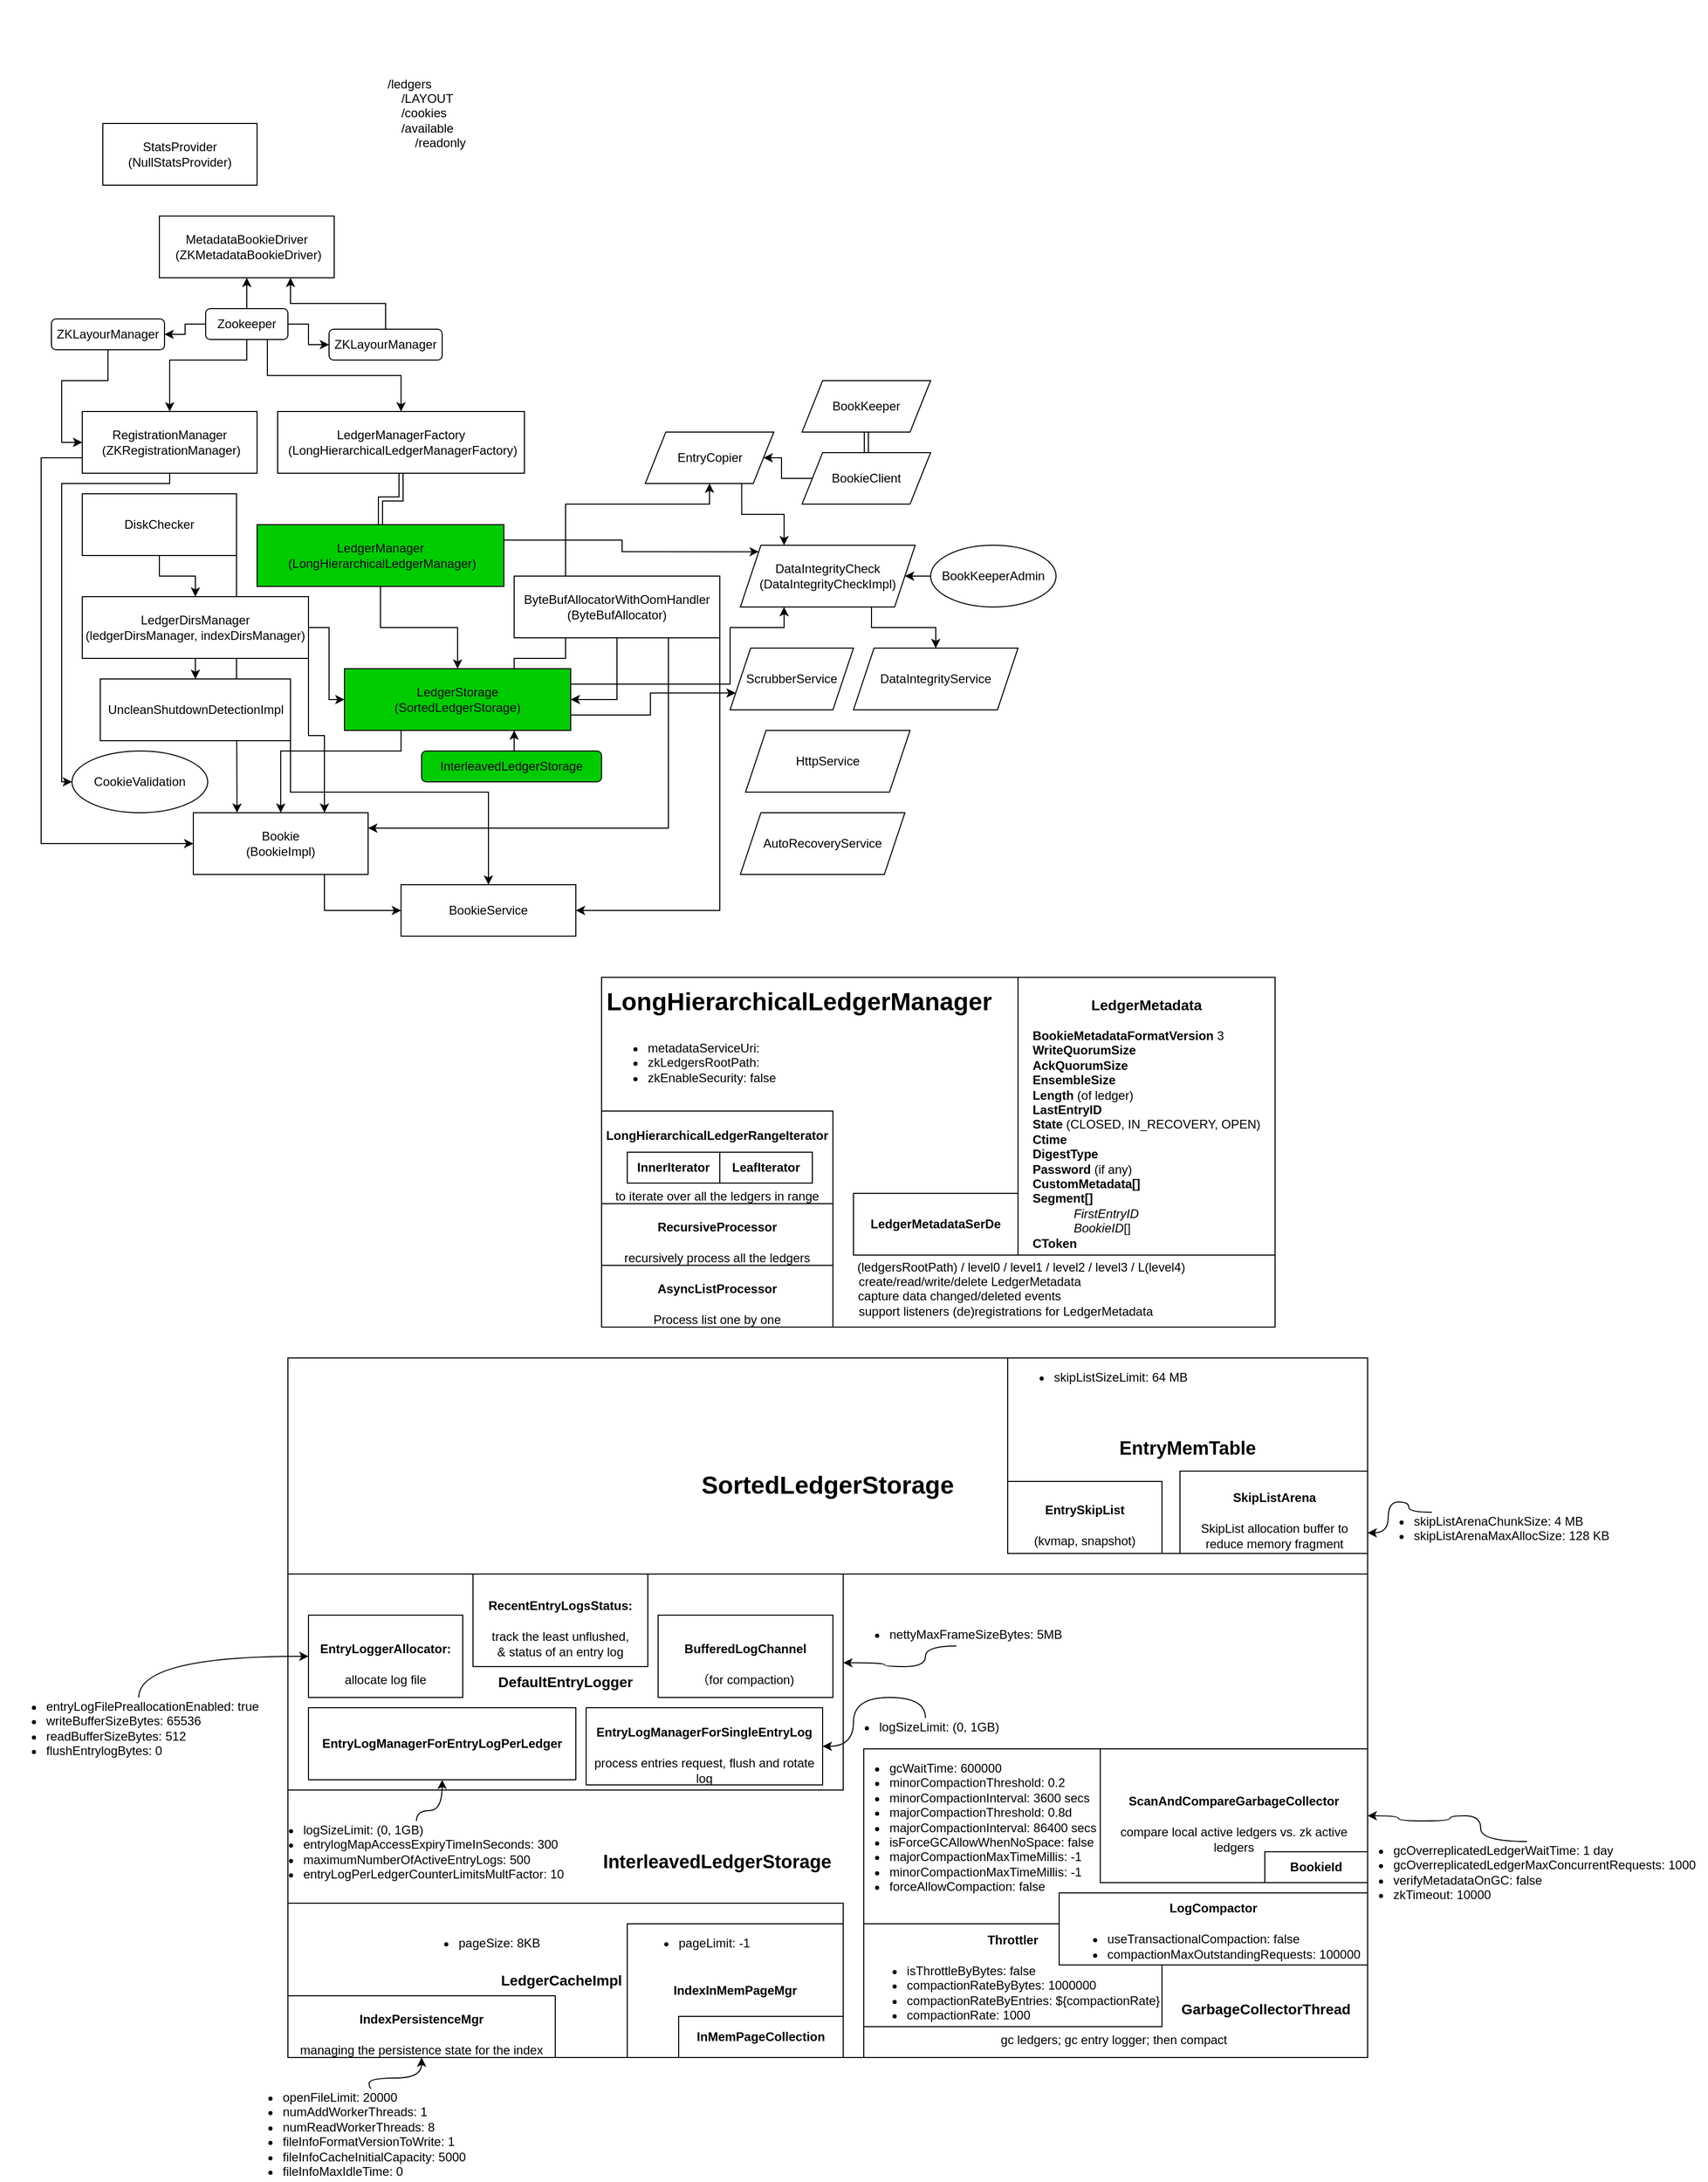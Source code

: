 <mxfile version="21.6.5" type="github">
  <diagram name="Page-1" id="82Kx7SFXTsUjgZJkPYat">
    <mxGraphModel dx="2044" dy="791" grid="1" gridSize="10" guides="1" tooltips="1" connect="1" arrows="1" fold="1" page="1" pageScale="1" pageWidth="850" pageHeight="1100" math="0" shadow="0">
      <root>
        <mxCell id="0" />
        <mxCell id="1" parent="0" />
        <mxCell id="SP-9jFPUUWnKPtcvfwCZ-12" value="&lt;h1&gt;&lt;br&gt;SortedLedgerStorage&lt;span style=&quot;background-color: initial; font-weight: normal;&quot;&gt;&lt;br&gt;&lt;/span&gt;&lt;span style=&quot;background-color: initial; font-weight: normal;&quot;&gt;&lt;br&gt;&lt;/span&gt;&lt;span style=&quot;background-color: initial; font-weight: normal;&quot;&gt;&lt;br&gt;&lt;/span&gt;&lt;span style=&quot;background-color: initial; font-weight: normal;&quot;&gt;&lt;br&gt;&lt;/span&gt;&lt;span style=&quot;background-color: initial; font-weight: normal;&quot;&gt;&lt;br&gt;&lt;/span&gt;&lt;span style=&quot;background-color: initial; font-weight: normal;&quot;&gt;&lt;br&gt;&lt;/span&gt;&lt;span style=&quot;background-color: initial; font-weight: normal;&quot;&gt;&lt;br&gt;&lt;/span&gt;&lt;span style=&quot;background-color: initial; font-weight: normal;&quot;&gt;&lt;br&gt;&lt;/span&gt;&lt;span style=&quot;background-color: initial; font-weight: normal;&quot;&gt;&lt;br&gt;&lt;/span&gt;&lt;span style=&quot;background-color: initial; font-weight: normal;&quot;&gt;&lt;br&gt;&lt;/span&gt;&lt;span style=&quot;background-color: initial; font-weight: normal;&quot;&gt;&lt;br&gt;&lt;/span&gt;&lt;span style=&quot;background-color: initial; font-weight: normal;&quot;&gt;&lt;br&gt;&lt;/span&gt;&lt;span style=&quot;background-color: initial; font-weight: normal;&quot;&gt;&lt;br&gt;&lt;/span&gt;&lt;span style=&quot;background-color: initial; font-weight: normal;&quot;&gt;&lt;br&gt;&lt;/span&gt;&lt;span style=&quot;background-color: initial; font-weight: normal;&quot;&gt;&lt;br&gt;&lt;/span&gt;&lt;span style=&quot;background-color: initial; font-weight: normal;&quot;&gt;&lt;br&gt;&lt;/span&gt;&lt;span style=&quot;background-color: initial; font-weight: normal;&quot;&gt;&amp;nbsp; &amp;nbsp; &amp;nbsp; &amp;nbsp; &amp;nbsp; &amp;nbsp; &amp;nbsp; &amp;nbsp; &amp;nbsp; &amp;nbsp; &amp;nbsp; &amp;nbsp; &amp;nbsp; &amp;nbsp; &amp;nbsp; &amp;nbsp; &amp;nbsp; &amp;nbsp; &amp;nbsp; &amp;nbsp; &amp;nbsp; &amp;nbsp;&lt;/span&gt;&lt;/h1&gt;" style="rounded=0;whiteSpace=wrap;html=1;fillColor=#FFFFFF;" parent="1" vertex="1">
          <mxGeometry x="260" y="1330" width="1050" height="680" as="geometry" />
        </mxCell>
        <mxCell id="SP-9jFPUUWnKPtcvfwCZ-10" value="&lt;h2&gt;EntryMemTable&lt;/h2&gt;&lt;div&gt;&lt;br&gt;&lt;/div&gt;" style="rounded=0;whiteSpace=wrap;html=1;" parent="1" vertex="1">
          <mxGeometry x="960" y="1330" width="350" height="190" as="geometry" />
        </mxCell>
        <mxCell id="SP-9jFPUUWnKPtcvfwCZ-3" value="&lt;h4&gt;&lt;br&gt;&lt;/h4&gt;&lt;h4&gt;&lt;br&gt;&lt;/h4&gt;&lt;div&gt;&lt;br&gt;&lt;/div&gt;&lt;h2&gt;InterleavedLedgerStorage&lt;span style=&quot;background-color: initial; font-weight: normal;&quot;&gt;&amp;nbsp; &amp;nbsp; &amp;nbsp; &amp;nbsp; &amp;nbsp; &amp;nbsp; &amp;nbsp; &amp;nbsp; &amp;nbsp; &amp;nbsp; &amp;nbsp; &amp;nbsp; &amp;nbsp; &amp;nbsp; &amp;nbsp; &amp;nbsp; &amp;nbsp; &amp;nbsp; &amp;nbsp; &amp;nbsp; &amp;nbsp; &amp;nbsp;&lt;/span&gt;&lt;/h2&gt;" style="rounded=0;whiteSpace=wrap;html=1;" parent="1" vertex="1">
          <mxGeometry x="260" y="1540" width="1050" height="470" as="geometry" />
        </mxCell>
        <mxCell id="hu-qMKRF-XqZj4bKmKp9-4" value="&lt;h4&gt;&lt;br&gt;&lt;/h4&gt;&lt;div&gt;&lt;br&gt;&lt;/div&gt;&lt;div&gt;&lt;br&gt;&lt;/div&gt;&lt;div&gt;&lt;br&gt;&lt;/div&gt;&lt;div&gt;&lt;br&gt;&lt;/div&gt;&lt;div&gt;&lt;br&gt;&lt;/div&gt;&lt;div&gt;&lt;br&gt;&lt;/div&gt;&lt;div&gt;&lt;br&gt;&lt;/div&gt;&lt;div&gt;&lt;br&gt;&lt;/div&gt;&lt;div&gt;&lt;br&gt;&lt;/div&gt;&lt;div&gt;&lt;br&gt;&lt;/div&gt;&lt;h3&gt;&amp;nbsp; &amp;nbsp; &amp;nbsp; &amp;nbsp; &amp;nbsp; &amp;nbsp; &amp;nbsp; &amp;nbsp; &amp;nbsp; &amp;nbsp; &amp;nbsp; &amp;nbsp; &amp;nbsp; &amp;nbsp; &amp;nbsp; &amp;nbsp; &amp;nbsp; &amp;nbsp; &amp;nbsp; &amp;nbsp; &amp;nbsp; &amp;nbsp; &amp;nbsp; &amp;nbsp; &amp;nbsp; &amp;nbsp; &amp;nbsp; &amp;nbsp; &amp;nbsp; &amp;nbsp; &amp;nbsp; &amp;nbsp; &amp;nbsp; &amp;nbsp; &amp;nbsp; &amp;nbsp; &amp;nbsp; &amp;nbsp; &amp;nbsp; &amp;nbsp; &amp;nbsp; &amp;nbsp; &amp;nbsp; &amp;nbsp; &amp;nbsp; &amp;nbsp; &amp;nbsp; &amp;nbsp; &amp;nbsp; &amp;nbsp; &amp;nbsp; &amp;nbsp;&amp;nbsp;&lt;/h3&gt;&lt;h3&gt;&amp;nbsp; &amp;nbsp; &amp;nbsp; &amp;nbsp; &amp;nbsp; &amp;nbsp; &amp;nbsp; &amp;nbsp; &amp;nbsp; &amp;nbsp; &amp;nbsp; &amp;nbsp; &amp;nbsp; &amp;nbsp; &amp;nbsp; &amp;nbsp; &amp;nbsp; &amp;nbsp; &amp;nbsp; &amp;nbsp; &amp;nbsp; &amp;nbsp; &amp;nbsp; &amp;nbsp; &amp;nbsp; &amp;nbsp; &amp;nbsp; &amp;nbsp; &amp;nbsp; &amp;nbsp; &amp;nbsp; &amp;nbsp; &amp;nbsp; &amp;nbsp; &amp;nbsp; &amp;nbsp; &amp;nbsp; &amp;nbsp;GarbageCollectorThread&lt;/h3&gt;&lt;div&gt;gc ledgers; gc entry logger; then compact&amp;nbsp;&lt;/div&gt;" style="rounded=0;whiteSpace=wrap;html=1;" parent="1" vertex="1">
          <mxGeometry x="820" y="1710" width="490" height="300" as="geometry" />
        </mxCell>
        <mxCell id="hu-qMKRF-XqZj4bKmKp9-1" value="&lt;h4&gt;ScanAndCompareGarbageCollector&lt;/h4&gt;&lt;div&gt;compare local active ledgers vs. zk active ledgers&lt;/div&gt;" style="rounded=0;whiteSpace=wrap;html=1;" parent="1" vertex="1">
          <mxGeometry x="1050" y="1710" width="260" height="130" as="geometry" />
        </mxCell>
        <mxCell id="z9ph_xznk2FThED17DT3-7" value="&lt;h3&gt;DefaultEntryLogger&lt;/h3&gt;" style="rounded=0;whiteSpace=wrap;html=1;" parent="1" vertex="1">
          <mxGeometry x="260" y="1540" width="540" height="210" as="geometry" />
        </mxCell>
        <mxCell id="iu4JL6hjBt67AG2MAdG2-46" style="edgeStyle=orthogonalEdgeStyle;rounded=0;orthogonalLoop=1;jettySize=auto;html=1;exitX=0.75;exitY=1;exitDx=0;exitDy=0;entryX=0.25;entryY=0;entryDx=0;entryDy=0;" parent="1" source="iu4JL6hjBt67AG2MAdG2-36" target="iu4JL6hjBt67AG2MAdG2-43" edge="1">
          <mxGeometry relative="1" as="geometry" />
        </mxCell>
        <mxCell id="iu4JL6hjBt67AG2MAdG2-45" style="edgeStyle=orthogonalEdgeStyle;rounded=0;orthogonalLoop=1;jettySize=auto;html=1;exitX=1;exitY=0.25;exitDx=0;exitDy=0;entryX=0.25;entryY=1;entryDx=0;entryDy=0;" parent="1" source="iu4JL6hjBt67AG2MAdG2-2" target="iu4JL6hjBt67AG2MAdG2-43" edge="1">
          <mxGeometry relative="1" as="geometry">
            <Array as="points">
              <mxPoint x="690" y="675" />
              <mxPoint x="690" y="620" />
              <mxPoint x="743" y="620" />
            </Array>
          </mxGeometry>
        </mxCell>
        <mxCell id="iu4JL6hjBt67AG2MAdG2-37" style="edgeStyle=orthogonalEdgeStyle;rounded=0;orthogonalLoop=1;jettySize=auto;html=1;exitX=0.75;exitY=0;exitDx=0;exitDy=0;entryX=0.5;entryY=1;entryDx=0;entryDy=0;" parent="1" source="iu4JL6hjBt67AG2MAdG2-2" target="iu4JL6hjBt67AG2MAdG2-36" edge="1">
          <mxGeometry relative="1" as="geometry">
            <Array as="points">
              <mxPoint x="480" y="650" />
              <mxPoint x="530" y="650" />
              <mxPoint x="530" y="500" />
              <mxPoint x="670" y="500" />
            </Array>
          </mxGeometry>
        </mxCell>
        <mxCell id="CwB2cmDh5bo-2nJxtTwJ-1" value="StatsProvider (NullStatsProvider)" style="rounded=0;whiteSpace=wrap;html=1;" parent="1" vertex="1">
          <mxGeometry x="80" y="130" width="150" height="60" as="geometry" />
        </mxCell>
        <mxCell id="CwB2cmDh5bo-2nJxtTwJ-2" value="MetadataBookieDriver&lt;br&gt;&amp;nbsp;(ZKMetadataBookieDriver&lt;span style=&quot;background-color: initial;&quot;&gt;)&lt;/span&gt;" style="rounded=0;whiteSpace=wrap;html=1;" parent="1" vertex="1">
          <mxGeometry x="135" y="220" width="170" height="60" as="geometry" />
        </mxCell>
        <mxCell id="ft-VFnhlPFLqep18iLet-1" style="edgeStyle=orthogonalEdgeStyle;rounded=0;orthogonalLoop=1;jettySize=auto;html=1;exitX=0.5;exitY=0;exitDx=0;exitDy=0;" parent="1" source="CwB2cmDh5bo-2nJxtTwJ-4" target="CwB2cmDh5bo-2nJxtTwJ-2" edge="1">
          <mxGeometry relative="1" as="geometry" />
        </mxCell>
        <mxCell id="ft-VFnhlPFLqep18iLet-2" style="edgeStyle=orthogonalEdgeStyle;rounded=0;orthogonalLoop=1;jettySize=auto;html=1;exitX=0;exitY=0.5;exitDx=0;exitDy=0;entryX=1;entryY=0.5;entryDx=0;entryDy=0;" parent="1" source="CwB2cmDh5bo-2nJxtTwJ-4" target="CwB2cmDh5bo-2nJxtTwJ-9" edge="1">
          <mxGeometry relative="1" as="geometry" />
        </mxCell>
        <mxCell id="ft-VFnhlPFLqep18iLet-3" style="edgeStyle=orthogonalEdgeStyle;rounded=0;orthogonalLoop=1;jettySize=auto;html=1;exitX=0.5;exitY=1;exitDx=0;exitDy=0;entryX=0.5;entryY=0;entryDx=0;entryDy=0;" parent="1" source="CwB2cmDh5bo-2nJxtTwJ-4" target="CwB2cmDh5bo-2nJxtTwJ-7" edge="1">
          <mxGeometry relative="1" as="geometry">
            <Array as="points">
              <mxPoint x="220" y="360" />
            </Array>
          </mxGeometry>
        </mxCell>
        <mxCell id="ft-VFnhlPFLqep18iLet-4" style="edgeStyle=orthogonalEdgeStyle;rounded=0;orthogonalLoop=1;jettySize=auto;html=1;exitX=1;exitY=0.5;exitDx=0;exitDy=0;entryX=0;entryY=0.5;entryDx=0;entryDy=0;" parent="1" source="CwB2cmDh5bo-2nJxtTwJ-4" target="CwB2cmDh5bo-2nJxtTwJ-5" edge="1">
          <mxGeometry relative="1" as="geometry" />
        </mxCell>
        <mxCell id="ft-VFnhlPFLqep18iLet-7" style="edgeStyle=orthogonalEdgeStyle;rounded=0;orthogonalLoop=1;jettySize=auto;html=1;exitX=0.75;exitY=1;exitDx=0;exitDy=0;" parent="1" source="CwB2cmDh5bo-2nJxtTwJ-4" target="CwB2cmDh5bo-2nJxtTwJ-10" edge="1">
          <mxGeometry relative="1" as="geometry" />
        </mxCell>
        <mxCell id="CwB2cmDh5bo-2nJxtTwJ-4" value="Zookeeper" style="rounded=1;whiteSpace=wrap;html=1;" parent="1" vertex="1">
          <mxGeometry x="180" y="310" width="80" height="30" as="geometry" />
        </mxCell>
        <mxCell id="ft-VFnhlPFLqep18iLet-6" style="edgeStyle=orthogonalEdgeStyle;rounded=0;orthogonalLoop=1;jettySize=auto;html=1;exitX=0.5;exitY=0;exitDx=0;exitDy=0;entryX=0.75;entryY=1;entryDx=0;entryDy=0;" parent="1" source="CwB2cmDh5bo-2nJxtTwJ-5" target="CwB2cmDh5bo-2nJxtTwJ-2" edge="1">
          <mxGeometry relative="1" as="geometry" />
        </mxCell>
        <mxCell id="CwB2cmDh5bo-2nJxtTwJ-5" value="ZKLayourManager" style="rounded=1;whiteSpace=wrap;html=1;" parent="1" vertex="1">
          <mxGeometry x="300" y="330" width="110" height="30" as="geometry" />
        </mxCell>
        <mxCell id="iu4JL6hjBt67AG2MAdG2-13" style="edgeStyle=orthogonalEdgeStyle;rounded=0;orthogonalLoop=1;jettySize=auto;html=1;exitX=0.5;exitY=1;exitDx=0;exitDy=0;entryX=0;entryY=0.5;entryDx=0;entryDy=0;" parent="1" source="CwB2cmDh5bo-2nJxtTwJ-7" target="iu4JL6hjBt67AG2MAdG2-12" edge="1">
          <mxGeometry relative="1" as="geometry">
            <Array as="points">
              <mxPoint x="145" y="480" />
              <mxPoint x="40" y="480" />
              <mxPoint x="40" y="770" />
            </Array>
          </mxGeometry>
        </mxCell>
        <mxCell id="iu4JL6hjBt67AG2MAdG2-15" style="edgeStyle=orthogonalEdgeStyle;rounded=0;orthogonalLoop=1;jettySize=auto;html=1;exitX=0;exitY=0.75;exitDx=0;exitDy=0;entryX=0;entryY=0.5;entryDx=0;entryDy=0;" parent="1" source="CwB2cmDh5bo-2nJxtTwJ-7" target="iu4JL6hjBt67AG2MAdG2-14" edge="1">
          <mxGeometry relative="1" as="geometry">
            <Array as="points">
              <mxPoint x="20" y="455" />
              <mxPoint x="20" y="830" />
            </Array>
          </mxGeometry>
        </mxCell>
        <mxCell id="CwB2cmDh5bo-2nJxtTwJ-7" value="RegistrationManager&lt;br&gt;&amp;nbsp;(ZKRegistrationManager&lt;span style=&quot;background-color: initial;&quot;&gt;)&lt;/span&gt;" style="rounded=0;whiteSpace=wrap;html=1;" parent="1" vertex="1">
          <mxGeometry x="60" y="410" width="170" height="60" as="geometry" />
        </mxCell>
        <mxCell id="CwB2cmDh5bo-2nJxtTwJ-8" value="/ledgers&lt;br&gt;&lt;span style=&quot;&quot;&gt;&lt;span style=&quot;white-space: pre;&quot;&gt;&amp;nbsp;&amp;nbsp;&amp;nbsp;&amp;nbsp;&lt;/span&gt;&lt;/span&gt;/LAYOUT&lt;br&gt;&lt;span style=&quot;&quot;&gt;&lt;span style=&quot;&quot;&gt;&amp;nbsp;&amp;nbsp;&amp;nbsp;&amp;nbsp;&lt;/span&gt;&lt;/span&gt;/cookies&lt;br&gt;&lt;span style=&quot;&quot;&gt;&lt;span style=&quot;&quot;&gt;&amp;nbsp;&amp;nbsp;&amp;nbsp;&amp;nbsp;&lt;/span&gt;&lt;/span&gt;/available&lt;br&gt;&lt;span style=&quot;&quot;&gt;&lt;span style=&quot;&quot;&gt;&lt;span style=&quot;&quot;&gt;&amp;nbsp;&amp;nbsp;&amp;nbsp;&amp;nbsp;&lt;/span&gt;&lt;/span&gt;&lt;span style=&quot;&quot;&gt;&lt;span style=&quot;&quot;&gt;&amp;nbsp;&amp;nbsp;&amp;nbsp;&amp;nbsp;/&lt;/span&gt;&lt;/span&gt;&lt;/span&gt;readonly" style="text;strokeColor=none;align=left;fillColor=none;html=1;verticalAlign=middle;whiteSpace=wrap;rounded=0;" parent="1" vertex="1">
          <mxGeometry x="355" y="10" width="200" height="220" as="geometry" />
        </mxCell>
        <mxCell id="ft-VFnhlPFLqep18iLet-5" style="edgeStyle=orthogonalEdgeStyle;rounded=0;orthogonalLoop=1;jettySize=auto;html=1;exitX=0.5;exitY=1;exitDx=0;exitDy=0;entryX=0;entryY=0.5;entryDx=0;entryDy=0;" parent="1" source="CwB2cmDh5bo-2nJxtTwJ-9" target="CwB2cmDh5bo-2nJxtTwJ-7" edge="1">
          <mxGeometry relative="1" as="geometry" />
        </mxCell>
        <mxCell id="CwB2cmDh5bo-2nJxtTwJ-9" value="ZKLayourManager" style="rounded=1;whiteSpace=wrap;html=1;" parent="1" vertex="1">
          <mxGeometry x="30" y="320" width="110" height="30" as="geometry" />
        </mxCell>
        <mxCell id="ft-VFnhlPFLqep18iLet-9" style="edgeStyle=orthogonalEdgeStyle;rounded=0;orthogonalLoop=1;jettySize=auto;html=1;exitX=0.5;exitY=1;exitDx=0;exitDy=0;entryX=0.5;entryY=0;entryDx=0;entryDy=0;shape=link;" parent="1" source="CwB2cmDh5bo-2nJxtTwJ-10" target="ft-VFnhlPFLqep18iLet-8" edge="1">
          <mxGeometry relative="1" as="geometry" />
        </mxCell>
        <mxCell id="CwB2cmDh5bo-2nJxtTwJ-10" value="LedgerManagerFactory&lt;br&gt;&amp;nbsp;(LongHierarchicalLedgerManagerFactory&lt;span style=&quot;background-color: initial;&quot;&gt;)&lt;/span&gt;" style="rounded=0;whiteSpace=wrap;html=1;" parent="1" vertex="1">
          <mxGeometry x="250" y="410" width="240" height="60" as="geometry" />
        </mxCell>
        <mxCell id="iu4JL6hjBt67AG2MAdG2-4" style="edgeStyle=orthogonalEdgeStyle;rounded=0;orthogonalLoop=1;jettySize=auto;html=1;exitX=0.5;exitY=1;exitDx=0;exitDy=0;" parent="1" source="ft-VFnhlPFLqep18iLet-8" target="iu4JL6hjBt67AG2MAdG2-2" edge="1">
          <mxGeometry relative="1" as="geometry" />
        </mxCell>
        <mxCell id="iu4JL6hjBt67AG2MAdG2-44" style="edgeStyle=orthogonalEdgeStyle;rounded=0;orthogonalLoop=1;jettySize=auto;html=1;exitX=1;exitY=0.25;exitDx=0;exitDy=0;entryX=0;entryY=0;entryDx=0;entryDy=0;" parent="1" source="ft-VFnhlPFLqep18iLet-8" target="iu4JL6hjBt67AG2MAdG2-43" edge="1">
          <mxGeometry relative="1" as="geometry" />
        </mxCell>
        <mxCell id="ft-VFnhlPFLqep18iLet-8" value="LedgerManager&lt;br&gt;&amp;nbsp;(LongHierarchicalLedgerManager&lt;span style=&quot;background-color: initial;&quot;&gt;)&lt;/span&gt;" style="rounded=0;whiteSpace=wrap;html=1;fillColor=#00CC00;" parent="1" vertex="1">
          <mxGeometry x="230" y="520" width="240" height="60" as="geometry" />
        </mxCell>
        <mxCell id="ft-VFnhlPFLqep18iLet-12" style="edgeStyle=orthogonalEdgeStyle;rounded=0;orthogonalLoop=1;jettySize=auto;html=1;exitX=0.5;exitY=1;exitDx=0;exitDy=0;entryX=0.5;entryY=0;entryDx=0;entryDy=0;" parent="1" source="ft-VFnhlPFLqep18iLet-10" target="ft-VFnhlPFLqep18iLet-11" edge="1">
          <mxGeometry relative="1" as="geometry" />
        </mxCell>
        <mxCell id="iu4JL6hjBt67AG2MAdG2-17" style="edgeStyle=orthogonalEdgeStyle;rounded=0;orthogonalLoop=1;jettySize=auto;html=1;exitX=1;exitY=1;exitDx=0;exitDy=0;entryX=0.25;entryY=0;entryDx=0;entryDy=0;" parent="1" source="ft-VFnhlPFLqep18iLet-10" target="iu4JL6hjBt67AG2MAdG2-14" edge="1">
          <mxGeometry relative="1" as="geometry" />
        </mxCell>
        <mxCell id="ft-VFnhlPFLqep18iLet-10" value="DiskChecker" style="rounded=0;whiteSpace=wrap;html=1;" parent="1" vertex="1">
          <mxGeometry x="60" y="490" width="150" height="60" as="geometry" />
        </mxCell>
        <mxCell id="ft-VFnhlPFLqep18iLet-15" style="edgeStyle=orthogonalEdgeStyle;rounded=0;orthogonalLoop=1;jettySize=auto;html=1;exitX=0.5;exitY=1;exitDx=0;exitDy=0;entryX=0.5;entryY=0;entryDx=0;entryDy=0;" parent="1" source="ft-VFnhlPFLqep18iLet-11" target="ft-VFnhlPFLqep18iLet-14" edge="1">
          <mxGeometry relative="1" as="geometry" />
        </mxCell>
        <mxCell id="iu4JL6hjBt67AG2MAdG2-3" style="edgeStyle=orthogonalEdgeStyle;rounded=0;orthogonalLoop=1;jettySize=auto;html=1;exitX=1;exitY=0.5;exitDx=0;exitDy=0;entryX=0;entryY=0.5;entryDx=0;entryDy=0;" parent="1" source="ft-VFnhlPFLqep18iLet-11" target="iu4JL6hjBt67AG2MAdG2-2" edge="1">
          <mxGeometry relative="1" as="geometry">
            <Array as="points">
              <mxPoint x="300" y="620" />
              <mxPoint x="300" y="690" />
            </Array>
          </mxGeometry>
        </mxCell>
        <mxCell id="iu4JL6hjBt67AG2MAdG2-18" style="edgeStyle=orthogonalEdgeStyle;rounded=0;orthogonalLoop=1;jettySize=auto;html=1;exitX=1;exitY=1;exitDx=0;exitDy=0;entryX=0.75;entryY=0;entryDx=0;entryDy=0;" parent="1" source="ft-VFnhlPFLqep18iLet-11" target="iu4JL6hjBt67AG2MAdG2-14" edge="1">
          <mxGeometry relative="1" as="geometry" />
        </mxCell>
        <mxCell id="ft-VFnhlPFLqep18iLet-11" value="LedgerDirsManager&lt;br&gt;(ledgerDirsManager,&amp;nbsp;indexDirsManager&lt;span style=&quot;background-color: initial;&quot;&gt;)&lt;/span&gt;" style="rounded=0;whiteSpace=wrap;html=1;" parent="1" vertex="1">
          <mxGeometry x="60" y="590" width="220" height="60" as="geometry" />
        </mxCell>
        <mxCell id="iu4JL6hjBt67AG2MAdG2-5" style="edgeStyle=orthogonalEdgeStyle;rounded=0;orthogonalLoop=1;jettySize=auto;html=1;exitX=0.5;exitY=1;exitDx=0;exitDy=0;entryX=1;entryY=0.5;entryDx=0;entryDy=0;" parent="1" source="ft-VFnhlPFLqep18iLet-13" target="iu4JL6hjBt67AG2MAdG2-2" edge="1">
          <mxGeometry relative="1" as="geometry">
            <mxPoint x="680" y="830" as="targetPoint" />
            <Array as="points">
              <mxPoint x="580" y="690" />
            </Array>
          </mxGeometry>
        </mxCell>
        <mxCell id="iu4JL6hjBt67AG2MAdG2-19" style="edgeStyle=orthogonalEdgeStyle;rounded=0;orthogonalLoop=1;jettySize=auto;html=1;exitX=0.75;exitY=1;exitDx=0;exitDy=0;entryX=1;entryY=0.25;entryDx=0;entryDy=0;" parent="1" source="ft-VFnhlPFLqep18iLet-13" target="iu4JL6hjBt67AG2MAdG2-14" edge="1">
          <mxGeometry relative="1" as="geometry" />
        </mxCell>
        <mxCell id="iu4JL6hjBt67AG2MAdG2-23" style="edgeStyle=orthogonalEdgeStyle;rounded=0;orthogonalLoop=1;jettySize=auto;html=1;exitX=1;exitY=1;exitDx=0;exitDy=0;entryX=1;entryY=0.5;entryDx=0;entryDy=0;" parent="1" source="ft-VFnhlPFLqep18iLet-13" target="iu4JL6hjBt67AG2MAdG2-21" edge="1">
          <mxGeometry relative="1" as="geometry" />
        </mxCell>
        <mxCell id="ft-VFnhlPFLqep18iLet-13" value="ByteBufAllocatorWithOomHandler&lt;br&gt;(ByteBufAllocator)" style="rounded=0;whiteSpace=wrap;html=1;" parent="1" vertex="1">
          <mxGeometry x="480" y="570" width="200" height="60" as="geometry" />
        </mxCell>
        <mxCell id="iu4JL6hjBt67AG2MAdG2-24" style="edgeStyle=orthogonalEdgeStyle;rounded=0;orthogonalLoop=1;jettySize=auto;html=1;exitX=1;exitY=1;exitDx=0;exitDy=0;entryX=0.5;entryY=0;entryDx=0;entryDy=0;" parent="1" source="ft-VFnhlPFLqep18iLet-14" target="iu4JL6hjBt67AG2MAdG2-21" edge="1">
          <mxGeometry relative="1" as="geometry">
            <Array as="points">
              <mxPoint x="263" y="780" />
              <mxPoint x="455" y="780" />
            </Array>
          </mxGeometry>
        </mxCell>
        <mxCell id="ft-VFnhlPFLqep18iLet-14" value="UncleanShutdownDetectionImpl" style="rounded=0;whiteSpace=wrap;html=1;" parent="1" vertex="1">
          <mxGeometry x="77.5" y="670" width="185" height="60" as="geometry" />
        </mxCell>
        <mxCell id="iu4JL6hjBt67AG2MAdG2-16" style="edgeStyle=orthogonalEdgeStyle;rounded=0;orthogonalLoop=1;jettySize=auto;html=1;exitX=0.25;exitY=1;exitDx=0;exitDy=0;entryX=0.5;entryY=0;entryDx=0;entryDy=0;" parent="1" source="iu4JL6hjBt67AG2MAdG2-2" target="iu4JL6hjBt67AG2MAdG2-14" edge="1">
          <mxGeometry relative="1" as="geometry">
            <Array as="points">
              <mxPoint x="370" y="740" />
              <mxPoint x="253" y="740" />
            </Array>
          </mxGeometry>
        </mxCell>
        <mxCell id="iu4JL6hjBt67AG2MAdG2-28" style="edgeStyle=orthogonalEdgeStyle;rounded=0;orthogonalLoop=1;jettySize=auto;html=1;exitX=1;exitY=0.75;exitDx=0;exitDy=0;entryX=0;entryY=0.75;entryDx=0;entryDy=0;" parent="1" source="iu4JL6hjBt67AG2MAdG2-2" target="iu4JL6hjBt67AG2MAdG2-27" edge="1">
          <mxGeometry relative="1" as="geometry" />
        </mxCell>
        <mxCell id="iu4JL6hjBt67AG2MAdG2-2" value="LedgerStorage&lt;br&gt;(SortedLedgerStorage&lt;span style=&quot;background-color: initial;&quot;&gt;)&lt;/span&gt;" style="rounded=0;whiteSpace=wrap;html=1;fillColor=#00CC00;" parent="1" vertex="1">
          <mxGeometry x="315" y="660" width="220" height="60" as="geometry" />
        </mxCell>
        <mxCell id="iu4JL6hjBt67AG2MAdG2-7" value="InterleavedLedgerStorage" style="rounded=1;whiteSpace=wrap;html=1;fillColor=#00CC00;" parent="1" vertex="1">
          <mxGeometry x="390" y="740" width="175" height="30" as="geometry" />
        </mxCell>
        <mxCell id="iu4JL6hjBt67AG2MAdG2-9" style="edgeStyle=orthogonalEdgeStyle;rounded=0;orthogonalLoop=1;jettySize=auto;html=1;exitX=0.5;exitY=0;exitDx=0;exitDy=0;entryX=0.75;entryY=1;entryDx=0;entryDy=0;" parent="1" source="iu4JL6hjBt67AG2MAdG2-7" target="iu4JL6hjBt67AG2MAdG2-2" edge="1">
          <mxGeometry relative="1" as="geometry">
            <mxPoint x="570" y="890" as="sourcePoint" />
            <mxPoint x="478" y="730" as="targetPoint" />
          </mxGeometry>
        </mxCell>
        <mxCell id="iu4JL6hjBt67AG2MAdG2-12" value="CookieValidation" style="ellipse;whiteSpace=wrap;html=1;" parent="1" vertex="1">
          <mxGeometry x="50" y="740" width="132" height="60" as="geometry" />
        </mxCell>
        <mxCell id="iu4JL6hjBt67AG2MAdG2-22" style="edgeStyle=orthogonalEdgeStyle;rounded=0;orthogonalLoop=1;jettySize=auto;html=1;exitX=0.75;exitY=1;exitDx=0;exitDy=0;entryX=0;entryY=0.5;entryDx=0;entryDy=0;" parent="1" source="iu4JL6hjBt67AG2MAdG2-14" target="iu4JL6hjBt67AG2MAdG2-21" edge="1">
          <mxGeometry relative="1" as="geometry" />
        </mxCell>
        <mxCell id="iu4JL6hjBt67AG2MAdG2-14" value="Bookie&lt;br&gt;(BookieImpl&lt;span style=&quot;background-color: initial;&quot;&gt;)&lt;/span&gt;" style="rounded=0;whiteSpace=wrap;html=1;" parent="1" vertex="1">
          <mxGeometry x="168" y="800" width="170" height="60" as="geometry" />
        </mxCell>
        <mxCell id="iu4JL6hjBt67AG2MAdG2-21" value="BookieService" style="rounded=0;whiteSpace=wrap;html=1;" parent="1" vertex="1">
          <mxGeometry x="370" y="870" width="170" height="50" as="geometry" />
        </mxCell>
        <mxCell id="iu4JL6hjBt67AG2MAdG2-27" value="ScrubberService" style="shape=parallelogram;perimeter=parallelogramPerimeter;whiteSpace=wrap;html=1;fixedSize=1;" parent="1" vertex="1">
          <mxGeometry x="690" y="640" width="120" height="60" as="geometry" />
        </mxCell>
        <mxCell id="iu4JL6hjBt67AG2MAdG2-31" value="AutoRecoveryService" style="shape=parallelogram;perimeter=parallelogramPerimeter;whiteSpace=wrap;html=1;fixedSize=1;" parent="1" vertex="1">
          <mxGeometry x="700" y="800" width="160" height="60" as="geometry" />
        </mxCell>
        <mxCell id="iu4JL6hjBt67AG2MAdG2-32" value="DataIntegrityService" style="shape=parallelogram;perimeter=parallelogramPerimeter;whiteSpace=wrap;html=1;fixedSize=1;" parent="1" vertex="1">
          <mxGeometry x="810" y="640" width="160" height="60" as="geometry" />
        </mxCell>
        <mxCell id="iu4JL6hjBt67AG2MAdG2-33" value="HttpService" style="shape=parallelogram;perimeter=parallelogramPerimeter;whiteSpace=wrap;html=1;fixedSize=1;" parent="1" vertex="1">
          <mxGeometry x="705" y="720" width="160" height="60" as="geometry" />
        </mxCell>
        <mxCell id="iu4JL6hjBt67AG2MAdG2-40" style="edgeStyle=orthogonalEdgeStyle;shape=link;rounded=0;orthogonalLoop=1;jettySize=auto;html=1;exitX=0.5;exitY=1;exitDx=0;exitDy=0;entryX=0.5;entryY=0;entryDx=0;entryDy=0;entryPerimeter=0;" parent="1" source="iu4JL6hjBt67AG2MAdG2-34" target="iu4JL6hjBt67AG2MAdG2-38" edge="1">
          <mxGeometry relative="1" as="geometry">
            <Array as="points">
              <mxPoint x="830.5" y="440" />
              <mxPoint x="810.5" y="440" />
            </Array>
          </mxGeometry>
        </mxCell>
        <mxCell id="iu4JL6hjBt67AG2MAdG2-34" value="BookKeeper" style="shape=parallelogram;perimeter=parallelogramPerimeter;whiteSpace=wrap;html=1;fixedSize=1;" parent="1" vertex="1">
          <mxGeometry x="760" y="380" width="125" height="50" as="geometry" />
        </mxCell>
        <mxCell id="iu4JL6hjBt67AG2MAdG2-36" value="EntryCopier" style="shape=parallelogram;perimeter=parallelogramPerimeter;whiteSpace=wrap;html=1;fixedSize=1;" parent="1" vertex="1">
          <mxGeometry x="607.5" y="430" width="125" height="50" as="geometry" />
        </mxCell>
        <mxCell id="iu4JL6hjBt67AG2MAdG2-42" style="edgeStyle=orthogonalEdgeStyle;rounded=0;orthogonalLoop=1;jettySize=auto;html=1;exitX=0;exitY=0.5;exitDx=0;exitDy=0;entryX=1;entryY=0.5;entryDx=0;entryDy=0;" parent="1" source="iu4JL6hjBt67AG2MAdG2-38" target="iu4JL6hjBt67AG2MAdG2-36" edge="1">
          <mxGeometry relative="1" as="geometry" />
        </mxCell>
        <mxCell id="iu4JL6hjBt67AG2MAdG2-38" value="BookieClient" style="shape=parallelogram;perimeter=parallelogramPerimeter;whiteSpace=wrap;html=1;fixedSize=1;" parent="1" vertex="1">
          <mxGeometry x="760" y="450" width="125" height="50" as="geometry" />
        </mxCell>
        <mxCell id="iu4JL6hjBt67AG2MAdG2-48" value="" style="edgeStyle=orthogonalEdgeStyle;rounded=0;orthogonalLoop=1;jettySize=auto;html=1;exitX=0;exitY=0.5;exitDx=0;exitDy=0;" parent="1" source="iu4JL6hjBt67AG2MAdG2-47" target="iu4JL6hjBt67AG2MAdG2-43" edge="1">
          <mxGeometry relative="1" as="geometry" />
        </mxCell>
        <mxCell id="iu4JL6hjBt67AG2MAdG2-49" style="edgeStyle=orthogonalEdgeStyle;rounded=0;orthogonalLoop=1;jettySize=auto;html=1;exitX=0.75;exitY=1;exitDx=0;exitDy=0;entryX=0.5;entryY=0;entryDx=0;entryDy=0;" parent="1" source="iu4JL6hjBt67AG2MAdG2-43" target="iu4JL6hjBt67AG2MAdG2-32" edge="1">
          <mxGeometry relative="1" as="geometry" />
        </mxCell>
        <mxCell id="iu4JL6hjBt67AG2MAdG2-43" value="DataIntegrityCheck&lt;br&gt;(DataIntegrityCheckImpl)" style="shape=parallelogram;perimeter=parallelogramPerimeter;whiteSpace=wrap;html=1;fixedSize=1;" parent="1" vertex="1">
          <mxGeometry x="700" y="540" width="170" height="60" as="geometry" />
        </mxCell>
        <mxCell id="iu4JL6hjBt67AG2MAdG2-47" value="BookKeeperAdmin" style="ellipse;whiteSpace=wrap;html=1;" parent="1" vertex="1">
          <mxGeometry x="885" y="540" width="122" height="60" as="geometry" />
        </mxCell>
        <mxCell id="z9ph_xznk2FThED17DT3-1" value="&lt;h4&gt;EntryLoggerAllocator:&lt;/h4&gt;allocate log file" style="rounded=0;whiteSpace=wrap;html=1;" parent="1" vertex="1">
          <mxGeometry x="280" y="1580" width="150" height="80" as="geometry" />
        </mxCell>
        <mxCell id="z9ph_xznk2FThED17DT3-17" style="edgeStyle=orthogonalEdgeStyle;rounded=0;orthogonalLoop=1;jettySize=auto;html=1;exitX=0.5;exitY=0;exitDx=0;exitDy=0;entryX=0;entryY=0.5;entryDx=0;entryDy=0;curved=1;" parent="1" source="z9ph_xznk2FThED17DT3-2" target="z9ph_xznk2FThED17DT3-1" edge="1">
          <mxGeometry relative="1" as="geometry" />
        </mxCell>
        <mxCell id="z9ph_xznk2FThED17DT3-2" value="&lt;ul style=&quot;border-color: var(--border-color);&quot;&gt;&lt;li style=&quot;border-color: var(--border-color);&quot;&gt;entryLogFilePreallocationEnabled: true&lt;/li&gt;&lt;li style=&quot;border-color: var(--border-color);&quot;&gt;&lt;span style=&quot;border-color: var(--border-color); background-color: initial;&quot;&gt;writeBufferSizeBytes: 65536&lt;/span&gt;&lt;/li&gt;&lt;li style=&quot;border-color: var(--border-color);&quot;&gt;&lt;span style=&quot;border-color: var(--border-color); background-color: initial;&quot;&gt;readBufferSizeBytes: 512&lt;/span&gt;&lt;/li&gt;&lt;li style=&quot;border-color: var(--border-color);&quot;&gt;&lt;span style=&quot;border-color: var(--border-color); background-color: initial;&quot;&gt;flushEntrylogBytes: 0&lt;br&gt;&lt;/span&gt;&lt;/li&gt;&lt;/ul&gt;" style="text;html=1;strokeColor=none;fillColor=none;spacing=5;spacingTop=-20;whiteSpace=wrap;overflow=hidden;rounded=0;" parent="1" vertex="1">
          <mxGeometry x="-20" y="1660" width="270" height="60" as="geometry" />
        </mxCell>
        <mxCell id="z9ph_xznk2FThED17DT3-8" value="&lt;h4 style=&quot;text-align: left;&quot;&gt;RecentEntryLogsStatus:&lt;/h4&gt;track the least unflushed,&lt;br&gt;&amp;amp; status of an entry log" style="rounded=0;whiteSpace=wrap;html=1;" parent="1" vertex="1">
          <mxGeometry x="440" y="1540" width="170" height="90" as="geometry" />
        </mxCell>
        <mxCell id="z9ph_xznk2FThED17DT3-9" value="&lt;h4&gt;BufferedLogChannel&lt;/h4&gt;&lt;div&gt;（for compaction)&lt;/div&gt;" style="rounded=0;whiteSpace=wrap;html=1;" parent="1" vertex="1">
          <mxGeometry x="620" y="1580" width="170" height="80" as="geometry" />
        </mxCell>
        <mxCell id="z9ph_xznk2FThED17DT3-16" style="rounded=0;orthogonalLoop=1;jettySize=auto;html=1;entryX=1;entryY=0.5;entryDx=0;entryDy=0;edgeStyle=orthogonalEdgeStyle;curved=1;exitX=0.5;exitY=0;exitDx=0;exitDy=0;" parent="1" source="z9ph_xznk2FThED17DT3-11" target="z9ph_xznk2FThED17DT3-10" edge="1">
          <mxGeometry relative="1" as="geometry">
            <mxPoint x="740" y="1760" as="sourcePoint" />
            <Array as="points">
              <mxPoint x="880" y="1660" />
              <mxPoint x="810" y="1660" />
              <mxPoint x="810" y="1708" />
            </Array>
          </mxGeometry>
        </mxCell>
        <mxCell id="z9ph_xznk2FThED17DT3-10" value="&lt;h4&gt;EntryLogManagerForSingleEntryLog&lt;/h4&gt;&lt;div&gt;process entries request, flush and rotate log&lt;/div&gt;" style="rounded=0;whiteSpace=wrap;html=1;" parent="1" vertex="1">
          <mxGeometry x="550" y="1670" width="230" height="75" as="geometry" />
        </mxCell>
        <mxCell id="z9ph_xznk2FThED17DT3-11" value="&lt;ul style=&quot;border-color: var(--border-color);&quot;&gt;&lt;li style=&quot;border-color: var(--border-color);&quot;&gt;logSizeLimit: (0, 1GB)&lt;/li&gt;&lt;/ul&gt;" style="text;html=1;strokeColor=none;fillColor=none;spacing=5;spacingTop=-20;whiteSpace=wrap;overflow=hidden;rounded=0;" parent="1" vertex="1">
          <mxGeometry x="790" y="1680" width="180" height="20" as="geometry" />
        </mxCell>
        <mxCell id="z9ph_xznk2FThED17DT3-18" style="rounded=0;orthogonalLoop=1;jettySize=auto;html=1;entryX=0.5;entryY=1;entryDx=0;entryDy=0;edgeStyle=orthogonalEdgeStyle;curved=1;exitX=0.5;exitY=0;exitDx=0;exitDy=0;" parent="1" source="z9ph_xznk2FThED17DT3-20" target="z9ph_xznk2FThED17DT3-19" edge="1">
          <mxGeometry relative="1" as="geometry">
            <mxPoint x="430" y="1810" as="sourcePoint" />
            <Array as="points">
              <mxPoint x="385" y="1770" />
              <mxPoint x="410" y="1770" />
            </Array>
          </mxGeometry>
        </mxCell>
        <mxCell id="z9ph_xznk2FThED17DT3-19" value="&lt;h4&gt;EntryLogManagerForEntryLogPerLedger&lt;/h4&gt;" style="rounded=0;whiteSpace=wrap;html=1;" parent="1" vertex="1">
          <mxGeometry x="280" y="1670" width="260" height="70" as="geometry" />
        </mxCell>
        <mxCell id="z9ph_xznk2FThED17DT3-20" value="&lt;ul style=&quot;border-color: var(--border-color);&quot;&gt;&lt;li style=&quot;border-color: var(--border-color);&quot;&gt;logSizeLimit: (0, 1GB)&lt;/li&gt;&lt;li style=&quot;border-color: var(--border-color);&quot;&gt;entrylogMapAccessExpiryTimeInSeconds: 300&lt;br&gt;&lt;/li&gt;&lt;li style=&quot;border-color: var(--border-color);&quot;&gt;maximumNumberOfActiveEntryLogs: 500&lt;br&gt;&lt;/li&gt;&lt;li style=&quot;border-color: var(--border-color);&quot;&gt;entryLogPerLedgerCounterLimitsMultFactor: 10&lt;/li&gt;&lt;/ul&gt;" style="text;html=1;strokeColor=none;fillColor=none;spacing=5;spacingTop=-20;whiteSpace=wrap;overflow=hidden;rounded=0;" parent="1" vertex="1">
          <mxGeometry x="230" y="1780" width="310" height="70" as="geometry" />
        </mxCell>
        <mxCell id="z9ph_xznk2FThED17DT3-21" value="&lt;ul style=&quot;border-color: var(--border-color);&quot;&gt;&lt;li style=&quot;border-color: var(--border-color);&quot;&gt;nettyMaxFrameSizeBytes: 5MB&lt;/li&gt;&lt;/ul&gt;" style="text;html=1;strokeColor=none;fillColor=none;spacing=5;spacingTop=-20;whiteSpace=wrap;overflow=hidden;rounded=0;" parent="1" vertex="1">
          <mxGeometry x="800" y="1590" width="220" height="20" as="geometry" />
        </mxCell>
        <mxCell id="z9ph_xznk2FThED17DT3-22" style="rounded=0;orthogonalLoop=1;jettySize=auto;html=1;entryX=1;entryY=0.411;entryDx=0;entryDy=0;edgeStyle=orthogonalEdgeStyle;curved=1;exitX=0.5;exitY=1;exitDx=0;exitDy=0;entryPerimeter=0;" parent="1" source="z9ph_xznk2FThED17DT3-21" target="z9ph_xznk2FThED17DT3-7" edge="1">
          <mxGeometry relative="1" as="geometry">
            <mxPoint x="844" y="1480" as="sourcePoint" />
            <mxPoint x="797" y="1440" as="targetPoint" />
            <Array as="points">
              <mxPoint x="880" y="1610" />
              <mxPoint x="880" y="1630" />
              <mxPoint x="840" y="1630" />
              <mxPoint x="840" y="1626" />
            </Array>
          </mxGeometry>
        </mxCell>
        <mxCell id="z9ph_xznk2FThED17DT3-23" style="edgeStyle=none;rounded=0;orthogonalLoop=1;jettySize=auto;html=1;exitX=0.5;exitY=0;exitDx=0;exitDy=0;" parent="1" source="z9ph_xznk2FThED17DT3-7" target="z9ph_xznk2FThED17DT3-7" edge="1">
          <mxGeometry relative="1" as="geometry" />
        </mxCell>
        <mxCell id="cNtdtaAnZoBOAQtfdkxb-1" value="&lt;h3&gt;LedgerCacheImpl&amp;nbsp;&amp;nbsp;&lt;/h3&gt;" style="rounded=0;whiteSpace=wrap;html=1;" parent="1" vertex="1">
          <mxGeometry x="260" y="1860" width="540" height="150" as="geometry" />
        </mxCell>
        <mxCell id="cNtdtaAnZoBOAQtfdkxb-2" value="&lt;ul style=&quot;border-color: var(--border-color);&quot;&gt;&lt;li style=&quot;border-color: var(--border-color);&quot;&gt;pageSize: 8KB&lt;/li&gt;&lt;/ul&gt;" style="text;html=1;strokeColor=none;fillColor=none;spacing=5;spacingTop=-20;whiteSpace=wrap;overflow=hidden;rounded=0;" parent="1" vertex="1">
          <mxGeometry x="381" y="1890" width="159" height="20" as="geometry" />
        </mxCell>
        <mxCell id="cNtdtaAnZoBOAQtfdkxb-4" value="&lt;h4&gt;IndexPersistenceMgr&lt;/h4&gt;&lt;div&gt;managing the persistence state for the index&lt;br&gt;&lt;/div&gt;" style="rounded=0;whiteSpace=wrap;html=1;" parent="1" vertex="1">
          <mxGeometry x="260" y="1950" width="260" height="60" as="geometry" />
        </mxCell>
        <mxCell id="cNtdtaAnZoBOAQtfdkxb-5" value="&lt;h4&gt;IndexInMemPageMgr&lt;/h4&gt;" style="rounded=0;whiteSpace=wrap;html=1;" parent="1" vertex="1">
          <mxGeometry x="590" y="1880" width="210" height="130" as="geometry" />
        </mxCell>
        <mxCell id="cNtdtaAnZoBOAQtfdkxb-6" value="&lt;ul style=&quot;border-color: var(--border-color);&quot;&gt;&lt;li style=&quot;border-color: var(--border-color);&quot;&gt;openFileLimit: 20000&lt;/li&gt;&lt;li style=&quot;border-color: var(--border-color);&quot;&gt;numAddWorkerThreads: 1&lt;br&gt;&lt;/li&gt;&lt;li style=&quot;border-color: var(--border-color);&quot;&gt;numReadWorkerThreads: 8&lt;br&gt;&lt;/li&gt;&lt;li style=&quot;border-color: var(--border-color);&quot;&gt;fileInfoFormatVersionToWrite: 1&lt;br&gt;&lt;/li&gt;&lt;li style=&quot;border-color: var(--border-color);&quot;&gt;fileInfoCacheInitialCapacity: 5000&lt;br&gt;&lt;/li&gt;&lt;li style=&quot;border-color: var(--border-color);&quot;&gt;fileInfoMaxIdleTime: 0&lt;/li&gt;&lt;/ul&gt;" style="text;html=1;strokeColor=none;fillColor=none;spacing=5;spacingTop=-20;whiteSpace=wrap;overflow=hidden;rounded=0;" parent="1" vertex="1">
          <mxGeometry x="210" y="2040" width="262.5" height="90" as="geometry" />
        </mxCell>
        <mxCell id="cNtdtaAnZoBOAQtfdkxb-8" style="rounded=0;orthogonalLoop=1;jettySize=auto;html=1;edgeStyle=orthogonalEdgeStyle;curved=1;entryX=0.5;entryY=1;entryDx=0;entryDy=0;exitX=0.5;exitY=0;exitDx=0;exitDy=0;" parent="1" source="cNtdtaAnZoBOAQtfdkxb-6" target="cNtdtaAnZoBOAQtfdkxb-4" edge="1">
          <mxGeometry relative="1" as="geometry">
            <mxPoint x="490" y="2050" as="sourcePoint" />
            <mxPoint x="410" y="2040" as="targetPoint" />
            <Array as="points">
              <mxPoint x="339" y="2040" />
              <mxPoint x="339" y="2030" />
              <mxPoint x="390" y="2030" />
            </Array>
          </mxGeometry>
        </mxCell>
        <mxCell id="cNtdtaAnZoBOAQtfdkxb-9" value="&lt;ul style=&quot;border-color: var(--border-color);&quot;&gt;&lt;li style=&quot;border-color: var(--border-color);&quot;&gt;pageLimit: -1&lt;/li&gt;&lt;/ul&gt;" style="text;html=1;strokeColor=none;fillColor=none;spacing=5;spacingTop=-20;whiteSpace=wrap;overflow=hidden;rounded=0;" parent="1" vertex="1">
          <mxGeometry x="595" y="1890" width="150" height="20" as="geometry" />
        </mxCell>
        <mxCell id="cNtdtaAnZoBOAQtfdkxb-11" value="&lt;h4&gt;InMemPageCollection&lt;/h4&gt;" style="rounded=0;whiteSpace=wrap;html=1;" parent="1" vertex="1">
          <mxGeometry x="640" y="1970" width="160" height="40" as="geometry" />
        </mxCell>
        <mxCell id="hu-qMKRF-XqZj4bKmKp9-2" value="&lt;h4&gt;BookieId&lt;/h4&gt;" style="rounded=0;whiteSpace=wrap;html=1;" parent="1" vertex="1">
          <mxGeometry x="1210" y="1810" width="100" height="30" as="geometry" />
        </mxCell>
        <mxCell id="hu-qMKRF-XqZj4bKmKp9-3" value="&lt;ul style=&quot;border-color: var(--border-color);&quot;&gt;&lt;li style=&quot;border-color: var(--border-color);&quot;&gt;gcOverreplicatedLedgerWaitTime: 1 day&lt;/li&gt;&lt;li style=&quot;border-color: var(--border-color);&quot;&gt;gcOverreplicatedLedgerMaxConcurrentRequests: 1000&lt;br&gt;&lt;/li&gt;&lt;li style=&quot;border-color: var(--border-color);&quot;&gt;verifyMetadataOnGC: false&lt;/li&gt;&lt;li style=&quot;border-color: var(--border-color);&quot;&gt;zkTimeout: 10000&lt;/li&gt;&lt;/ul&gt;" style="text;html=1;strokeColor=none;fillColor=none;spacing=5;spacingTop=-20;whiteSpace=wrap;overflow=hidden;rounded=0;" parent="1" vertex="1">
          <mxGeometry x="1290" y="1800" width="350" height="60" as="geometry" />
        </mxCell>
        <mxCell id="hu-qMKRF-XqZj4bKmKp9-5" style="rounded=0;orthogonalLoop=1;jettySize=auto;html=1;edgeStyle=orthogonalEdgeStyle;curved=1;exitX=0.5;exitY=0;exitDx=0;exitDy=0;entryX=1;entryY=0.5;entryDx=0;entryDy=0;" parent="1" source="hu-qMKRF-XqZj4bKmKp9-3" target="hu-qMKRF-XqZj4bKmKp9-1" edge="1">
          <mxGeometry relative="1" as="geometry">
            <mxPoint x="1071" y="2030" as="sourcePoint" />
            <mxPoint x="1030" y="2050" as="targetPoint" />
            <Array as="points">
              <mxPoint x="1420" y="1800" />
              <mxPoint x="1420" y="1775" />
              <mxPoint x="1390" y="1775" />
              <mxPoint x="1390" y="1780" />
              <mxPoint x="1340" y="1780" />
              <mxPoint x="1340" y="1775" />
            </Array>
          </mxGeometry>
        </mxCell>
        <mxCell id="hu-qMKRF-XqZj4bKmKp9-6" value="&lt;ul style=&quot;border-color: var(--border-color);&quot;&gt;&lt;li style=&quot;border-color: var(--border-color);&quot;&gt;&lt;span style=&quot;background-color: initial;&quot;&gt;gcWaitTime: 600000&lt;/span&gt;&lt;br&gt;&lt;/li&gt;&lt;li style=&quot;border-color: var(--border-color);&quot;&gt;minorCompactionThreshold: 0.2&lt;br&gt;&lt;/li&gt;&lt;li style=&quot;border-color: var(--border-color);&quot;&gt;minorCompactionInterval: 3600 secs&lt;br&gt;&lt;/li&gt;&lt;li style=&quot;border-color: var(--border-color);&quot;&gt;majorCompactionThreshold: 0.8d&lt;br&gt;&lt;/li&gt;&lt;li style=&quot;border-color: var(--border-color);&quot;&gt;majorCompactionInterval: 86400 secs&lt;br&gt;&lt;/li&gt;&lt;li style=&quot;border-color: var(--border-color);&quot;&gt;isForceGCAllowWhenNoSpace: false&lt;br&gt;&lt;/li&gt;&lt;li style=&quot;border-color: var(--border-color);&quot;&gt;majorCompactionMaxTimeMillis: -1&lt;br&gt;&lt;/li&gt;&lt;li style=&quot;border-color: var(--border-color);&quot;&gt;minorCompactionMaxTimeMillis: -1&lt;br&gt;&lt;/li&gt;&lt;li style=&quot;border-color: var(--border-color);&quot;&gt;forceAllowCompaction: false&lt;/li&gt;&lt;/ul&gt;" style="text;html=1;strokeColor=none;fillColor=none;spacing=5;spacingTop=-20;whiteSpace=wrap;overflow=hidden;rounded=0;" parent="1" vertex="1">
          <mxGeometry x="800" y="1720" width="320" height="215" as="geometry" />
        </mxCell>
        <mxCell id="SP-9jFPUUWnKPtcvfwCZ-1" value="&lt;h4&gt;Throttler&lt;/h4&gt;&lt;div&gt;&lt;ul style=&quot;border-color: var(--border-color); text-align: left;&quot;&gt;&lt;li style=&quot;border-color: var(--border-color);&quot;&gt;isThrottleByBytes: false&lt;/li&gt;&lt;li style=&quot;border-color: var(--border-color);&quot;&gt;&lt;span style=&quot;background-color: initial;&quot;&gt;compactionRateByBytes: 1000000&lt;/span&gt;&lt;br&gt;&lt;/li&gt;&lt;li style=&quot;border-color: var(--border-color);&quot;&gt;compactionRateByEntries: ${compactionRate}&lt;/li&gt;&lt;li style=&quot;border-color: var(--border-color);&quot;&gt;compactionRate: 1000&lt;/li&gt;&lt;/ul&gt;&lt;/div&gt;" style="rounded=0;whiteSpace=wrap;html=1;" parent="1" vertex="1">
          <mxGeometry x="820" y="1880" width="290" height="100" as="geometry" />
        </mxCell>
        <mxCell id="SP-9jFPUUWnKPtcvfwCZ-2" value="&lt;h4&gt;LogCompactor&lt;/h4&gt;&lt;div&gt;&lt;ul style=&quot;border-color: var(--border-color); text-align: left;&quot;&gt;&lt;li style=&quot;border-color: var(--border-color);&quot;&gt;useTransactionalCompaction: false&lt;/li&gt;&lt;li style=&quot;border-color: var(--border-color);&quot;&gt;compactionMaxOutstandingRequests: 100000&lt;/li&gt;&lt;/ul&gt;&lt;/div&gt;" style="rounded=0;whiteSpace=wrap;html=1;" parent="1" vertex="1">
          <mxGeometry x="1010" y="1850" width="300" height="70" as="geometry" />
        </mxCell>
        <mxCell id="SP-9jFPUUWnKPtcvfwCZ-5" style="edgeStyle=orthogonalEdgeStyle;rounded=0;orthogonalLoop=1;jettySize=auto;html=1;exitX=0.5;exitY=1;exitDx=0;exitDy=0;" parent="1" source="z9ph_xznk2FThED17DT3-11" target="z9ph_xznk2FThED17DT3-11" edge="1">
          <mxGeometry relative="1" as="geometry" />
        </mxCell>
        <mxCell id="SP-9jFPUUWnKPtcvfwCZ-6" value="&lt;h4&gt;EntrySkipList&lt;/h4&gt;&lt;div&gt;(kvmap, snapshot)&lt;/div&gt;" style="rounded=0;whiteSpace=wrap;html=1;" parent="1" vertex="1">
          <mxGeometry x="960" y="1450" width="150" height="70" as="geometry" />
        </mxCell>
        <mxCell id="SP-9jFPUUWnKPtcvfwCZ-7" value="&lt;h4&gt;SkipListArena&lt;/h4&gt;&lt;div&gt;SkipList allocation buffer to reduce memory fragment&lt;/div&gt;" style="rounded=0;whiteSpace=wrap;html=1;" parent="1" vertex="1">
          <mxGeometry x="1127.5" y="1440" width="182.5" height="80" as="geometry" />
        </mxCell>
        <mxCell id="SP-9jFPUUWnKPtcvfwCZ-8" value="&lt;ul style=&quot;border-color: var(--border-color);&quot;&gt;&lt;li style=&quot;border-color: var(--border-color);&quot;&gt;skipListArenaChunkSize: 4 MB&lt;/li&gt;&lt;li style=&quot;border-color: var(--border-color);&quot;&gt;skipListArenaMaxAllocSize: 128 KB&lt;/li&gt;&lt;/ul&gt;" style="text;html=1;strokeColor=none;fillColor=none;spacing=5;spacingTop=-20;whiteSpace=wrap;overflow=hidden;rounded=0;" parent="1" vertex="1">
          <mxGeometry x="1310" y="1480" width="250" height="40" as="geometry" />
        </mxCell>
        <mxCell id="SP-9jFPUUWnKPtcvfwCZ-9" value="&lt;ul style=&quot;border-color: var(--border-color);&quot;&gt;&lt;li style=&quot;border-color: var(--border-color);&quot;&gt;skipListSizeLimit: 64 MB&lt;/li&gt;&lt;/ul&gt;" style="text;html=1;strokeColor=none;fillColor=none;spacing=5;spacingTop=-20;whiteSpace=wrap;overflow=hidden;rounded=0;" parent="1" vertex="1">
          <mxGeometry x="960" y="1340" width="190" height="20" as="geometry" />
        </mxCell>
        <mxCell id="SP-9jFPUUWnKPtcvfwCZ-11" style="rounded=0;orthogonalLoop=1;jettySize=auto;html=1;entryX=1;entryY=0.75;entryDx=0;entryDy=0;edgeStyle=orthogonalEdgeStyle;curved=1;exitX=0.25;exitY=0;exitDx=0;exitDy=0;" parent="1" source="SP-9jFPUUWnKPtcvfwCZ-8" target="SP-9jFPUUWnKPtcvfwCZ-7" edge="1">
          <mxGeometry relative="1" as="geometry">
            <mxPoint x="1510" y="1457" as="sourcePoint" />
            <mxPoint x="1400" y="1473" as="targetPoint" />
            <Array as="points">
              <mxPoint x="1350" y="1480" />
              <mxPoint x="1350" y="1470" />
              <mxPoint x="1330" y="1470" />
              <mxPoint x="1330" y="1500" />
            </Array>
          </mxGeometry>
        </mxCell>
        <mxCell id="Yxne91w-JKe-l9qCdWZZ-1" value="&lt;h1&gt;LongHierarchicalLedgerManager&amp;nbsp; &amp;nbsp; &amp;nbsp; &amp;nbsp; &amp;nbsp; &amp;nbsp; &amp;nbsp; &amp;nbsp; &amp;nbsp; &amp;nbsp; &amp;nbsp; &amp;nbsp; &amp;nbsp; &amp;nbsp; &amp;nbsp; &amp;nbsp; &amp;nbsp; &amp;nbsp; &amp;nbsp; &amp;nbsp; &amp;nbsp; &amp;nbsp; &amp;nbsp; &amp;nbsp; &amp;nbsp; &amp;nbsp; &amp;nbsp; &amp;nbsp; &amp;nbsp; &amp;nbsp; &amp;nbsp; &amp;nbsp; &amp;nbsp; &amp;nbsp; &amp;nbsp; &amp;nbsp; &amp;nbsp; &amp;nbsp; &amp;nbsp; &amp;nbsp; &amp;nbsp; &amp;nbsp; &amp;nbsp; &amp;nbsp; &amp;nbsp; &amp;nbsp; &amp;nbsp; &amp;nbsp; &amp;nbsp; &amp;nbsp; &amp;nbsp; &amp;nbsp; &amp;nbsp; &amp;nbsp; &amp;nbsp; &amp;nbsp;&lt;/h1&gt;&lt;h1&gt;&lt;br&gt;&lt;/h1&gt;&lt;h1&gt;&lt;br&gt;&lt;br&gt;&lt;br&gt;&lt;br&gt;&lt;/h1&gt;&lt;span style=&quot;background-color: initial;&quot;&gt;&lt;div style=&quot;text-align: center;&quot;&gt;&lt;span style=&quot;background-color: initial;&quot;&gt;&amp;nbsp; &amp;nbsp; &amp;nbsp; &amp;nbsp; &amp;nbsp; &amp;nbsp; &amp;nbsp; &amp;nbsp; &amp;nbsp; &amp;nbsp; &amp;nbsp; &amp;nbsp; &amp;nbsp; &amp;nbsp; &amp;nbsp; &amp;nbsp; &amp;nbsp; &amp;nbsp; &amp;nbsp; &amp;nbsp; &amp;nbsp; &amp;nbsp; &amp;nbsp; &amp;nbsp; &amp;nbsp;&lt;/span&gt;&lt;/div&gt;&lt;div style=&quot;text-align: center;&quot;&gt;&lt;span style=&quot;background-color: initial;&quot;&gt;&amp;nbsp; &amp;nbsp; &amp;nbsp; &amp;nbsp; &amp;nbsp; &amp;nbsp; &amp;nbsp; &amp;nbsp; &amp;nbsp; &amp;nbsp; &amp;nbsp; &amp;nbsp; &amp;nbsp; &amp;nbsp; &amp;nbsp; &amp;nbsp; &amp;nbsp; &amp;nbsp; &amp;nbsp; &amp;nbsp; &amp;nbsp; &amp;nbsp; &amp;nbsp; &amp;nbsp; &amp;nbsp;(ledgersRootPath) / level0 / level1 / level2 / level3 / L(level4)&lt;/span&gt;&lt;/div&gt;&lt;/span&gt;&lt;font style=&quot;background-color: initial;&quot;&gt;&lt;div style=&quot;text-align: center;&quot;&gt;&lt;font style=&quot;background-color: initial;&quot;&gt;&amp;nbsp; &amp;nbsp; &amp;nbsp; &amp;nbsp; &amp;nbsp; &amp;nbsp; &amp;nbsp; &amp;nbsp; &amp;nbsp; &amp;nbsp;create/read/write/delete&amp;nbsp;&lt;/font&gt;&lt;font style=&quot;background-color: initial;&quot;&gt;LedgerMetadata&lt;/font&gt;&lt;/div&gt;&lt;/font&gt;&lt;span style=&quot;background-color: initial;&quot;&gt;&lt;div style=&quot;text-align: center;&quot;&gt;&lt;span style=&quot;background-color: initial;&quot;&gt;&amp;nbsp; &amp;nbsp; &amp;nbsp; &amp;nbsp; &amp;nbsp; &amp;nbsp; &amp;nbsp;capture data changed/deleted events&lt;/span&gt;&lt;/div&gt;&lt;div style=&quot;text-align: center;&quot;&gt;&lt;font style=&quot;background-color: initial;&quot;&gt;&amp;nbsp; &amp;nbsp; &amp;nbsp; &amp;nbsp; &amp;nbsp; &amp;nbsp; &amp;nbsp; &amp;nbsp; &amp;nbsp; &amp;nbsp; &amp;nbsp; &amp;nbsp; &amp;nbsp; &amp;nbsp; &amp;nbsp; &amp;nbsp; &amp;nbsp; &amp;nbsp; &amp;nbsp; &amp;nbsp; support listeners (de)registrations for&amp;nbsp;&lt;/font&gt;&lt;font style=&quot;background-color: initial;&quot;&gt;LedgerMetadata&lt;/font&gt;&lt;/div&gt;&lt;div style=&quot;text-align: center;&quot;&gt;&lt;font style=&quot;background-color: initial;&quot;&gt;&lt;br&gt;&lt;/font&gt;&lt;/div&gt;&lt;/span&gt;" style="rounded=0;whiteSpace=wrap;html=1;fillColor=#FFFFFF;align=right;" vertex="1" parent="1">
          <mxGeometry x="565" y="960" width="655" height="340" as="geometry" />
        </mxCell>
        <mxCell id="Yxne91w-JKe-l9qCdWZZ-2" value="&lt;ul style=&quot;border-color: var(--border-color);&quot;&gt;&lt;li style=&quot;border-color: var(--border-color);&quot;&gt;&lt;span style=&quot;background-color: initial;&quot;&gt;metadataServiceUri:&lt;/span&gt;&lt;br&gt;&lt;/li&gt;&lt;li style=&quot;border-color: var(--border-color);&quot;&gt;zkLedgersRootPath:&amp;nbsp;&lt;/li&gt;&lt;li style=&quot;border-color: var(--border-color);&quot;&gt;zkEnableSecurity: false&lt;/li&gt;&lt;/ul&gt;" style="text;html=1;strokeColor=none;fillColor=none;spacing=5;spacingTop=-20;whiteSpace=wrap;overflow=hidden;rounded=0;" vertex="1" parent="1">
          <mxGeometry x="565" y="1020" width="210" height="50" as="geometry" />
        </mxCell>
        <mxCell id="Yxne91w-JKe-l9qCdWZZ-3" value="&lt;h4&gt;LongHierarchicalLedgerRangeIterator&lt;/h4&gt;&lt;span style=&quot;background-color: initial;&quot;&gt;&lt;br&gt;&lt;br&gt;to iterate over all the ledgers in range&lt;br&gt;&lt;/span&gt;" style="rounded=0;whiteSpace=wrap;html=1;" vertex="1" parent="1">
          <mxGeometry x="565" y="1090" width="225" height="90" as="geometry" />
        </mxCell>
        <mxCell id="Yxne91w-JKe-l9qCdWZZ-4" value="&lt;h4&gt;RecursiveProcessor&lt;/h4&gt;&lt;div&gt;recursively process all the ledgers&lt;/div&gt;" style="rounded=0;whiteSpace=wrap;html=1;" vertex="1" parent="1">
          <mxGeometry x="565" y="1180" width="225" height="60" as="geometry" />
        </mxCell>
        <mxCell id="Yxne91w-JKe-l9qCdWZZ-6" value="&lt;h4&gt;AsyncListProcessor&lt;/h4&gt;&lt;div&gt;Process list one by one&lt;/div&gt;" style="rounded=0;whiteSpace=wrap;html=1;" vertex="1" parent="1">
          <mxGeometry x="565" y="1240" width="225" height="60" as="geometry" />
        </mxCell>
        <mxCell id="Yxne91w-JKe-l9qCdWZZ-7" value="&lt;h4&gt;InnerIterator&lt;br&gt;&lt;/h4&gt;" style="rounded=0;whiteSpace=wrap;html=1;" vertex="1" parent="1">
          <mxGeometry x="590" y="1130" width="90" height="30" as="geometry" />
        </mxCell>
        <mxCell id="Yxne91w-JKe-l9qCdWZZ-8" value="&lt;h4&gt;LeafIterator&lt;br&gt;&lt;/h4&gt;" style="rounded=0;whiteSpace=wrap;html=1;" vertex="1" parent="1">
          <mxGeometry x="680" y="1130" width="90" height="30" as="geometry" />
        </mxCell>
        <mxCell id="Yxne91w-JKe-l9qCdWZZ-9" value="&lt;h4&gt;LedgerMetadataSerDe&lt;/h4&gt;" style="rounded=0;whiteSpace=wrap;html=1;" vertex="1" parent="1">
          <mxGeometry x="810" y="1170" width="160" height="60" as="geometry" />
        </mxCell>
        <mxCell id="Yxne91w-JKe-l9qCdWZZ-10" value="&lt;h3&gt;LedgerMetadata&lt;/h3&gt;&lt;div style=&quot;text-align: left;&quot;&gt;&lt;b&gt;BookieMetadataFormatVersion&lt;/b&gt; 3&lt;br&gt;&lt;/div&gt;&lt;div style=&quot;text-align: left;&quot;&gt;&lt;b&gt;WriteQuorumSize&lt;/b&gt;&lt;br&gt;&lt;/div&gt;&lt;div style=&quot;text-align: left;&quot;&gt;&lt;b&gt;AckQuorumSize&lt;br&gt;&lt;/b&gt;&lt;/div&gt;&lt;div style=&quot;text-align: left;&quot;&gt;&lt;b&gt;EnsembleSize&lt;/b&gt;&lt;br&gt;&lt;/div&gt;&lt;div style=&quot;text-align: left;&quot;&gt;&lt;b&gt;Length&lt;/b&gt; (of ledger)&lt;/div&gt;&lt;div style=&quot;text-align: left;&quot;&gt;&lt;b&gt;LastEntryID&lt;/b&gt;&lt;/div&gt;&lt;div style=&quot;text-align: left;&quot;&gt;&lt;b&gt;State&lt;/b&gt; (CLOSED,&amp;nbsp;IN_RECOVERY,&amp;nbsp;OPEN)&lt;/div&gt;&lt;div style=&quot;text-align: left;&quot;&gt;&lt;b&gt;Ctime&lt;br&gt;&lt;/b&gt;&lt;/div&gt;&lt;div style=&quot;text-align: left;&quot;&gt;&lt;b&gt;DigestType&lt;/b&gt;&lt;br&gt;&lt;/div&gt;&lt;div style=&quot;text-align: left;&quot;&gt;&lt;b&gt;Password&lt;/b&gt; (if any)&lt;br&gt;&lt;/div&gt;&lt;div style=&quot;text-align: left;&quot;&gt;&lt;b&gt;CustomMetadata[]&lt;/b&gt;&lt;br&gt;&lt;/div&gt;&lt;div style=&quot;text-align: left;&quot;&gt;&lt;b&gt;Segment[]&lt;/b&gt;&lt;/div&gt;&lt;blockquote style=&quot;margin: 0 0 0 40px; border: none; padding: 0px;&quot;&gt;&lt;div style=&quot;text-align: left;&quot;&gt;&lt;div style=&quot;border-color: var(--border-color);&quot;&gt;&lt;i style=&quot;border-color: var(--border-color);&quot;&gt;FirstEntryID&lt;/i&gt;&lt;/div&gt;&lt;/div&gt;&lt;div style=&quot;text-align: left;&quot;&gt;&lt;div style=&quot;border-color: var(--border-color);&quot;&gt;&lt;i style=&quot;border-color: var(--border-color);&quot;&gt;BookieID&lt;/i&gt;[]&lt;/div&gt;&lt;/div&gt;&lt;/blockquote&gt;&lt;div style=&quot;text-align: left;&quot;&gt;&lt;b&gt;CToken&lt;/b&gt;&lt;/div&gt;" style="rounded=0;whiteSpace=wrap;html=1;" vertex="1" parent="1">
          <mxGeometry x="970" y="960" width="250" height="270" as="geometry" />
        </mxCell>
      </root>
    </mxGraphModel>
  </diagram>
</mxfile>

